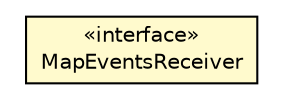 #!/usr/local/bin/dot
#
# Class diagram 
# Generated by UMLGraph version R5_6-24-gf6e263 (http://www.umlgraph.org/)
#

digraph G {
	edge [fontname="Helvetica",fontsize=10,labelfontname="Helvetica",labelfontsize=10];
	node [fontname="Helvetica",fontsize=10,shape=plaintext];
	nodesep=0.25;
	ranksep=0.5;
	// org.osmdroid.events.MapEventsReceiver
	c15679 [label=<<table title="org.osmdroid.events.MapEventsReceiver" border="0" cellborder="1" cellspacing="0" cellpadding="2" port="p" bgcolor="lemonChiffon" href="./MapEventsReceiver.html">
		<tr><td><table border="0" cellspacing="0" cellpadding="1">
<tr><td align="center" balign="center"> &#171;interface&#187; </td></tr>
<tr><td align="center" balign="center"> MapEventsReceiver </td></tr>
		</table></td></tr>
		</table>>, URL="./MapEventsReceiver.html", fontname="Helvetica", fontcolor="black", fontsize=10.0];
}

